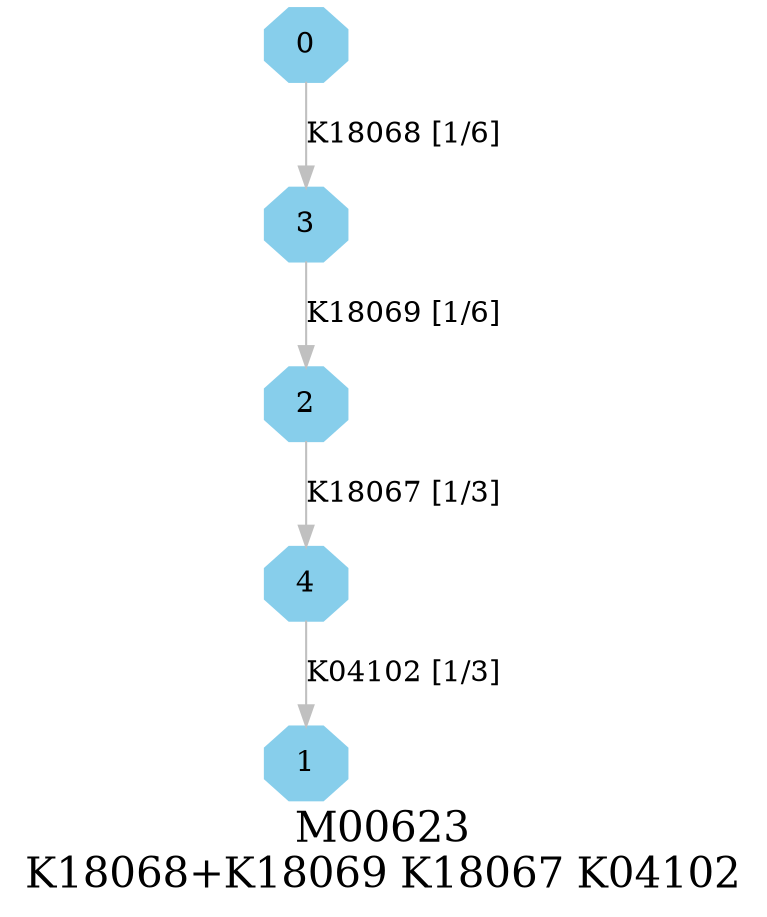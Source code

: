 digraph G {
graph [label="M00623
K18068+K18069 K18067 K04102",fontsize=20];
node [shape=box,style=filled];
edge [len=3,color=grey];
{node [width=.3,height=.3,shape=octagon,style=filled,color=skyblue] 0 1 2 3 4 }
0 -> 3 [label="K18068 [1/6]"];
2 -> 4 [label="K18067 [1/3]"];
3 -> 2 [label="K18069 [1/6]"];
4 -> 1 [label="K04102 [1/3]"];
}